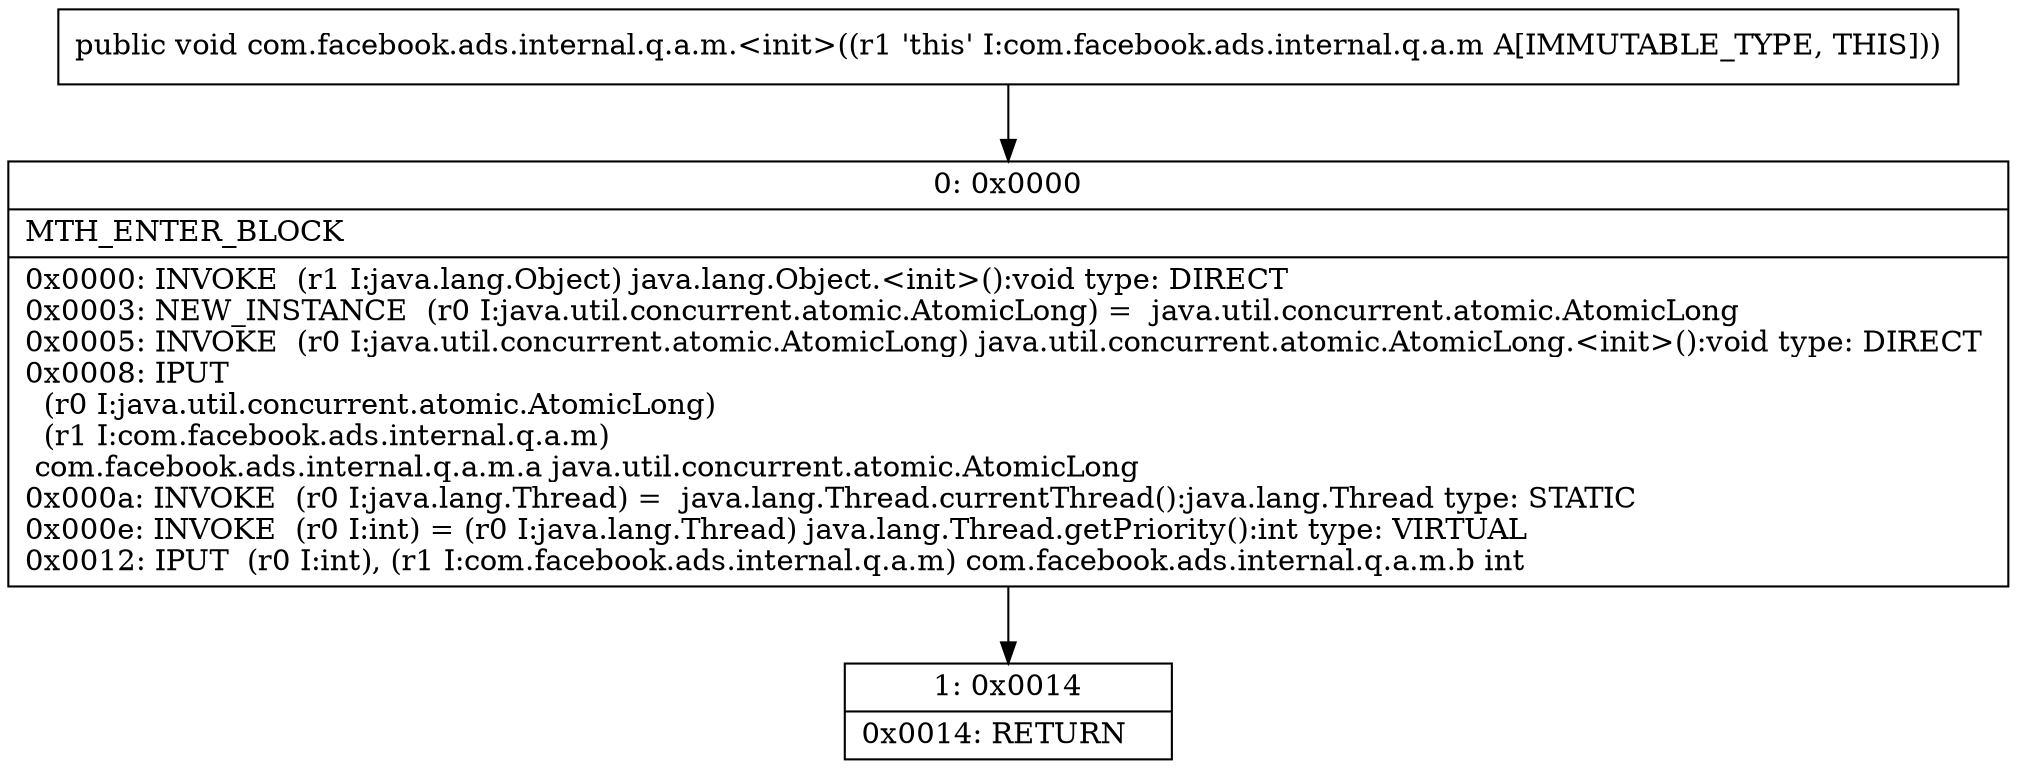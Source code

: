 digraph "CFG forcom.facebook.ads.internal.q.a.m.\<init\>()V" {
Node_0 [shape=record,label="{0\:\ 0x0000|MTH_ENTER_BLOCK\l|0x0000: INVOKE  (r1 I:java.lang.Object) java.lang.Object.\<init\>():void type: DIRECT \l0x0003: NEW_INSTANCE  (r0 I:java.util.concurrent.atomic.AtomicLong) =  java.util.concurrent.atomic.AtomicLong \l0x0005: INVOKE  (r0 I:java.util.concurrent.atomic.AtomicLong) java.util.concurrent.atomic.AtomicLong.\<init\>():void type: DIRECT \l0x0008: IPUT  \l  (r0 I:java.util.concurrent.atomic.AtomicLong)\l  (r1 I:com.facebook.ads.internal.q.a.m)\l com.facebook.ads.internal.q.a.m.a java.util.concurrent.atomic.AtomicLong \l0x000a: INVOKE  (r0 I:java.lang.Thread) =  java.lang.Thread.currentThread():java.lang.Thread type: STATIC \l0x000e: INVOKE  (r0 I:int) = (r0 I:java.lang.Thread) java.lang.Thread.getPriority():int type: VIRTUAL \l0x0012: IPUT  (r0 I:int), (r1 I:com.facebook.ads.internal.q.a.m) com.facebook.ads.internal.q.a.m.b int \l}"];
Node_1 [shape=record,label="{1\:\ 0x0014|0x0014: RETURN   \l}"];
MethodNode[shape=record,label="{public void com.facebook.ads.internal.q.a.m.\<init\>((r1 'this' I:com.facebook.ads.internal.q.a.m A[IMMUTABLE_TYPE, THIS])) }"];
MethodNode -> Node_0;
Node_0 -> Node_1;
}

